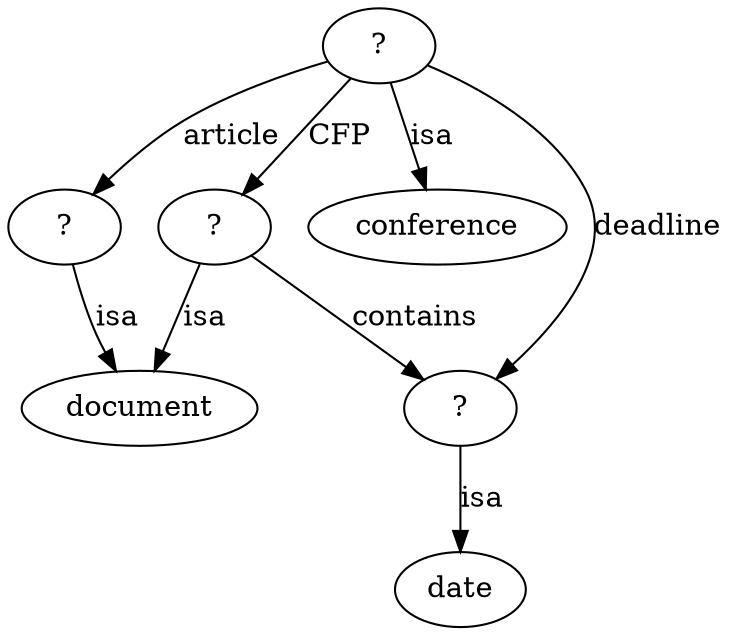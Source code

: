 digraph G {
	"?#4" -> "document" [label="isa"];
	"?#1" -> "?#4" [label="article"];
	"?#2" -> "date" [label="isa"];
	"?#1" -> "conference" [label="isa"];
	"?#3" -> "?#2" [label="contains"];
	"?#1" -> "?#2" [label="deadline"];
	"?#3" -> "document" [label="isa"];
	"?#1" -> "?#3" [label="CFP"];
	"?#2" [label="?"];
	"?#3" [label="?"];
	"?#1" [label="?"];
	"?#4" [label="?"];
}